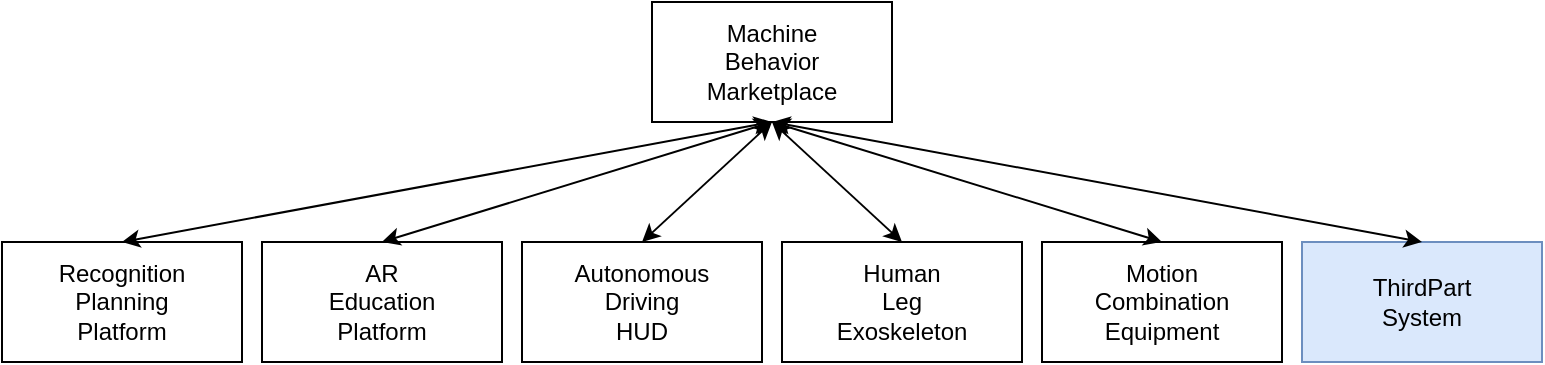 <mxfile version="10.4.9" type="github"><diagram id="aWZG-PCOkhyw3u6PLKiZ" name="Page-1"><mxGraphModel dx="711" dy="602" grid="1" gridSize="10" guides="1" tooltips="1" connect="1" arrows="1" fold="1" page="1" pageScale="1" pageWidth="850" pageHeight="1100" math="0" shadow="0"><root><mxCell id="0"/><mxCell id="1" parent="0"/><mxCell id="6W4O8SVaF4j9KN39gjZ7-1" value="Machine&lt;br&gt;Behavior&lt;br&gt;Marketplace&lt;br&gt;" style="rounded=0;whiteSpace=wrap;html=1;" vertex="1" parent="1"><mxGeometry x="365" y="80" width="120" height="60" as="geometry"/></mxCell><mxCell id="6W4O8SVaF4j9KN39gjZ7-2" value="Recognition&lt;br&gt;Planning&lt;br&gt;Platform&lt;br&gt;" style="rounded=0;whiteSpace=wrap;html=1;" vertex="1" parent="1"><mxGeometry x="40" y="200" width="120" height="60" as="geometry"/></mxCell><mxCell id="6W4O8SVaF4j9KN39gjZ7-3" value="" style="endArrow=classic;startArrow=classic;html=1;exitX=0.5;exitY=0;exitDx=0;exitDy=0;entryX=0.5;entryY=1;entryDx=0;entryDy=0;" edge="1" parent="1" source="6W4O8SVaF4j9KN39gjZ7-2" target="6W4O8SVaF4j9KN39gjZ7-1"><mxGeometry width="50" height="50" relative="1" as="geometry"><mxPoint x="250" y="140" as="sourcePoint"/><mxPoint x="300" y="90" as="targetPoint"/></mxGeometry></mxCell><mxCell id="6W4O8SVaF4j9KN39gjZ7-4" value="AR&lt;br&gt;Education&lt;br&gt;Platform&lt;br&gt;" style="rounded=0;whiteSpace=wrap;html=1;" vertex="1" parent="1"><mxGeometry x="170" y="200" width="120" height="60" as="geometry"/></mxCell><mxCell id="6W4O8SVaF4j9KN39gjZ7-5" value="Autonomous&lt;br&gt;Driving&lt;br&gt;HUD&lt;br&gt;" style="rounded=0;whiteSpace=wrap;html=1;" vertex="1" parent="1"><mxGeometry x="300" y="200" width="120" height="60" as="geometry"/></mxCell><mxCell id="6W4O8SVaF4j9KN39gjZ7-6" value="Human&lt;br&gt;Leg&lt;br&gt;Exoskeleton&lt;br&gt;" style="rounded=0;whiteSpace=wrap;html=1;" vertex="1" parent="1"><mxGeometry x="430" y="200" width="120" height="60" as="geometry"/></mxCell><mxCell id="6W4O8SVaF4j9KN39gjZ7-7" value="Motion&lt;br&gt;Combination&lt;br&gt;Equipment&lt;br&gt;" style="rounded=0;whiteSpace=wrap;html=1;" vertex="1" parent="1"><mxGeometry x="560" y="200" width="120" height="60" as="geometry"/></mxCell><mxCell id="6W4O8SVaF4j9KN39gjZ7-8" value="" style="endArrow=classic;startArrow=classic;html=1;exitX=0.5;exitY=0;exitDx=0;exitDy=0;entryX=0.5;entryY=1;entryDx=0;entryDy=0;" edge="1" parent="1" source="6W4O8SVaF4j9KN39gjZ7-4" target="6W4O8SVaF4j9KN39gjZ7-1"><mxGeometry width="50" height="50" relative="1" as="geometry"><mxPoint x="230" y="120" as="sourcePoint"/><mxPoint x="370" y="110" as="targetPoint"/></mxGeometry></mxCell><mxCell id="6W4O8SVaF4j9KN39gjZ7-9" value="" style="endArrow=classic;startArrow=classic;html=1;exitX=0.5;exitY=0;exitDx=0;exitDy=0;entryX=0.5;entryY=1;entryDx=0;entryDy=0;" edge="1" parent="1" source="6W4O8SVaF4j9KN39gjZ7-5" target="6W4O8SVaF4j9KN39gjZ7-1"><mxGeometry width="50" height="50" relative="1" as="geometry"><mxPoint x="230" y="200" as="sourcePoint"/><mxPoint x="390" y="180" as="targetPoint"/></mxGeometry></mxCell><mxCell id="6W4O8SVaF4j9KN39gjZ7-10" value="" style="endArrow=classic;startArrow=classic;html=1;exitX=0.5;exitY=0;exitDx=0;exitDy=0;entryX=0.5;entryY=1;entryDx=0;entryDy=0;" edge="1" parent="1" source="6W4O8SVaF4j9KN39gjZ7-6" target="6W4O8SVaF4j9KN39gjZ7-1"><mxGeometry width="50" height="50" relative="1" as="geometry"><mxPoint x="230" y="280" as="sourcePoint"/><mxPoint x="390" y="180" as="targetPoint"/></mxGeometry></mxCell><mxCell id="6W4O8SVaF4j9KN39gjZ7-11" value="" style="endArrow=classic;startArrow=classic;html=1;exitX=0.5;exitY=0;exitDx=0;exitDy=0;entryX=0.5;entryY=1;entryDx=0;entryDy=0;" edge="1" parent="1" source="6W4O8SVaF4j9KN39gjZ7-7" target="6W4O8SVaF4j9KN39gjZ7-1"><mxGeometry width="50" height="50" relative="1" as="geometry"><mxPoint x="230" y="370" as="sourcePoint"/><mxPoint x="390" y="180" as="targetPoint"/></mxGeometry></mxCell><mxCell id="6W4O8SVaF4j9KN39gjZ7-12" value="ThirdPart&lt;br&gt;System&lt;br&gt;" style="rounded=0;whiteSpace=wrap;html=1;fillColor=#dae8fc;strokeColor=#6c8ebf;" vertex="1" parent="1"><mxGeometry x="690" y="200" width="120" height="60" as="geometry"/></mxCell><mxCell id="6W4O8SVaF4j9KN39gjZ7-13" value="" style="endArrow=classic;startArrow=classic;html=1;exitX=0.5;exitY=0;exitDx=0;exitDy=0;entryX=0.5;entryY=1;entryDx=0;entryDy=0;" edge="1" parent="1" source="6W4O8SVaF4j9KN39gjZ7-12" target="6W4O8SVaF4j9KN39gjZ7-1"><mxGeometry width="50" height="50" relative="1" as="geometry"><mxPoint x="700" y="210" as="sourcePoint"/><mxPoint x="440" y="120" as="targetPoint"/></mxGeometry></mxCell></root></mxGraphModel></diagram></mxfile>